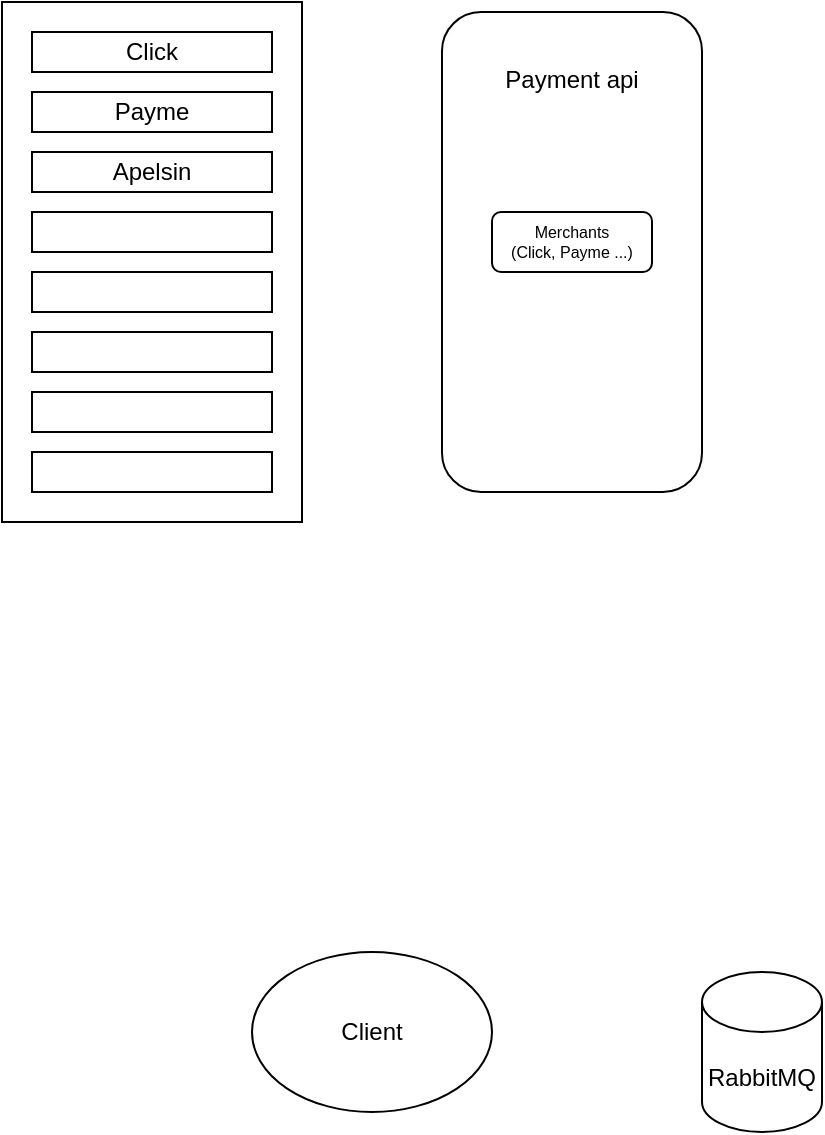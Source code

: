 <mxfile version="21.3.7" type="github">
  <diagram name="Страница 1" id="DXIM4SOPoYEkraXeZyPg">
    <mxGraphModel dx="1392" dy="782" grid="1" gridSize="10" guides="1" tooltips="1" connect="1" arrows="1" fold="1" page="1" pageScale="1" pageWidth="827" pageHeight="1169" math="0" shadow="0">
      <root>
        <mxCell id="0" />
        <mxCell id="1" parent="0" />
        <mxCell id="_m1IXE5WfdxgznO0_eeU-7" value="" style="rounded=0;whiteSpace=wrap;html=1;" parent="1" vertex="1">
          <mxGeometry x="50" y="85" width="150" height="260" as="geometry" />
        </mxCell>
        <mxCell id="_m1IXE5WfdxgznO0_eeU-9" value="Click" style="rounded=0;whiteSpace=wrap;html=1;" parent="1" vertex="1">
          <mxGeometry x="65" y="100" width="120" height="20" as="geometry" />
        </mxCell>
        <mxCell id="_m1IXE5WfdxgznO0_eeU-10" value="Payme" style="rounded=0;whiteSpace=wrap;html=1;" parent="1" vertex="1">
          <mxGeometry x="65" y="130" width="120" height="20" as="geometry" />
        </mxCell>
        <mxCell id="_m1IXE5WfdxgznO0_eeU-11" value="Apelsin" style="rounded=0;whiteSpace=wrap;html=1;" parent="1" vertex="1">
          <mxGeometry x="65" y="160" width="120" height="20" as="geometry" />
        </mxCell>
        <mxCell id="_m1IXE5WfdxgznO0_eeU-12" value="" style="rounded=0;whiteSpace=wrap;html=1;" parent="1" vertex="1">
          <mxGeometry x="65" y="190" width="120" height="20" as="geometry" />
        </mxCell>
        <mxCell id="_m1IXE5WfdxgznO0_eeU-13" value="" style="rounded=0;whiteSpace=wrap;html=1;" parent="1" vertex="1">
          <mxGeometry x="65" y="220" width="120" height="20" as="geometry" />
        </mxCell>
        <mxCell id="_m1IXE5WfdxgznO0_eeU-14" value="" style="rounded=0;whiteSpace=wrap;html=1;" parent="1" vertex="1">
          <mxGeometry x="65" y="250" width="120" height="20" as="geometry" />
        </mxCell>
        <mxCell id="_m1IXE5WfdxgznO0_eeU-15" value="" style="rounded=0;whiteSpace=wrap;html=1;" parent="1" vertex="1">
          <mxGeometry x="65" y="280" width="120" height="20" as="geometry" />
        </mxCell>
        <mxCell id="_m1IXE5WfdxgznO0_eeU-16" value="" style="rounded=0;whiteSpace=wrap;html=1;" parent="1" vertex="1">
          <mxGeometry x="65" y="310" width="120" height="20" as="geometry" />
        </mxCell>
        <mxCell id="WJN6aViwJdulb-AaRsmn-1" value="Payment api&lt;br&gt;&lt;br&gt;&lt;br&gt;&lt;br&gt;&lt;br&gt;&lt;br&gt;&lt;br&gt;&lt;br&gt;&lt;br&gt;&lt;br&gt;&lt;br&gt;&lt;br&gt;&lt;br&gt;" style="rounded=1;whiteSpace=wrap;html=1;" vertex="1" parent="1">
          <mxGeometry x="270" y="90" width="130" height="240" as="geometry" />
        </mxCell>
        <mxCell id="WJN6aViwJdulb-AaRsmn-2" value="&lt;p style=&quot;line-height: 120%; font-size: 8px;&quot;&gt;Merchants&lt;br&gt;(Click, Payme ...)&lt;/p&gt;" style="rounded=1;whiteSpace=wrap;html=1;" vertex="1" parent="1">
          <mxGeometry x="295" y="190" width="80" height="30" as="geometry" />
        </mxCell>
        <mxCell id="WJN6aViwJdulb-AaRsmn-4" value="Client" style="ellipse;whiteSpace=wrap;html=1;" vertex="1" parent="1">
          <mxGeometry x="175" y="560" width="120" height="80" as="geometry" />
        </mxCell>
        <mxCell id="WJN6aViwJdulb-AaRsmn-5" value="RabbitMQ" style="shape=cylinder3;whiteSpace=wrap;html=1;boundedLbl=1;backgroundOutline=1;size=15;" vertex="1" parent="1">
          <mxGeometry x="400" y="570" width="60" height="80" as="geometry" />
        </mxCell>
      </root>
    </mxGraphModel>
  </diagram>
</mxfile>
